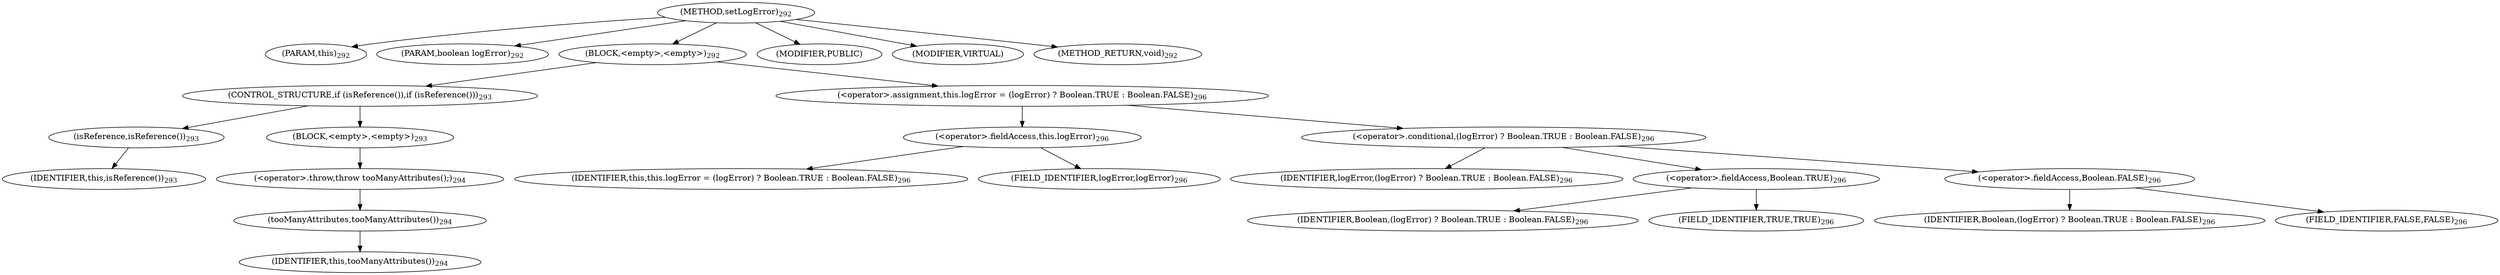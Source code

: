 digraph "setLogError" {  
"588" [label = <(METHOD,setLogError)<SUB>292</SUB>> ]
"49" [label = <(PARAM,this)<SUB>292</SUB>> ]
"589" [label = <(PARAM,boolean logError)<SUB>292</SUB>> ]
"590" [label = <(BLOCK,&lt;empty&gt;,&lt;empty&gt;)<SUB>292</SUB>> ]
"591" [label = <(CONTROL_STRUCTURE,if (isReference()),if (isReference()))<SUB>293</SUB>> ]
"592" [label = <(isReference,isReference())<SUB>293</SUB>> ]
"48" [label = <(IDENTIFIER,this,isReference())<SUB>293</SUB>> ]
"593" [label = <(BLOCK,&lt;empty&gt;,&lt;empty&gt;)<SUB>293</SUB>> ]
"594" [label = <(&lt;operator&gt;.throw,throw tooManyAttributes();)<SUB>294</SUB>> ]
"595" [label = <(tooManyAttributes,tooManyAttributes())<SUB>294</SUB>> ]
"50" [label = <(IDENTIFIER,this,tooManyAttributes())<SUB>294</SUB>> ]
"596" [label = <(&lt;operator&gt;.assignment,this.logError = (logError) ? Boolean.TRUE : Boolean.FALSE)<SUB>296</SUB>> ]
"597" [label = <(&lt;operator&gt;.fieldAccess,this.logError)<SUB>296</SUB>> ]
"51" [label = <(IDENTIFIER,this,this.logError = (logError) ? Boolean.TRUE : Boolean.FALSE)<SUB>296</SUB>> ]
"598" [label = <(FIELD_IDENTIFIER,logError,logError)<SUB>296</SUB>> ]
"599" [label = <(&lt;operator&gt;.conditional,(logError) ? Boolean.TRUE : Boolean.FALSE)<SUB>296</SUB>> ]
"600" [label = <(IDENTIFIER,logError,(logError) ? Boolean.TRUE : Boolean.FALSE)<SUB>296</SUB>> ]
"601" [label = <(&lt;operator&gt;.fieldAccess,Boolean.TRUE)<SUB>296</SUB>> ]
"602" [label = <(IDENTIFIER,Boolean,(logError) ? Boolean.TRUE : Boolean.FALSE)<SUB>296</SUB>> ]
"603" [label = <(FIELD_IDENTIFIER,TRUE,TRUE)<SUB>296</SUB>> ]
"604" [label = <(&lt;operator&gt;.fieldAccess,Boolean.FALSE)<SUB>296</SUB>> ]
"605" [label = <(IDENTIFIER,Boolean,(logError) ? Boolean.TRUE : Boolean.FALSE)<SUB>296</SUB>> ]
"606" [label = <(FIELD_IDENTIFIER,FALSE,FALSE)<SUB>296</SUB>> ]
"607" [label = <(MODIFIER,PUBLIC)> ]
"608" [label = <(MODIFIER,VIRTUAL)> ]
"609" [label = <(METHOD_RETURN,void)<SUB>292</SUB>> ]
  "588" -> "49" 
  "588" -> "589" 
  "588" -> "590" 
  "588" -> "607" 
  "588" -> "608" 
  "588" -> "609" 
  "590" -> "591" 
  "590" -> "596" 
  "591" -> "592" 
  "591" -> "593" 
  "592" -> "48" 
  "593" -> "594" 
  "594" -> "595" 
  "595" -> "50" 
  "596" -> "597" 
  "596" -> "599" 
  "597" -> "51" 
  "597" -> "598" 
  "599" -> "600" 
  "599" -> "601" 
  "599" -> "604" 
  "601" -> "602" 
  "601" -> "603" 
  "604" -> "605" 
  "604" -> "606" 
}
